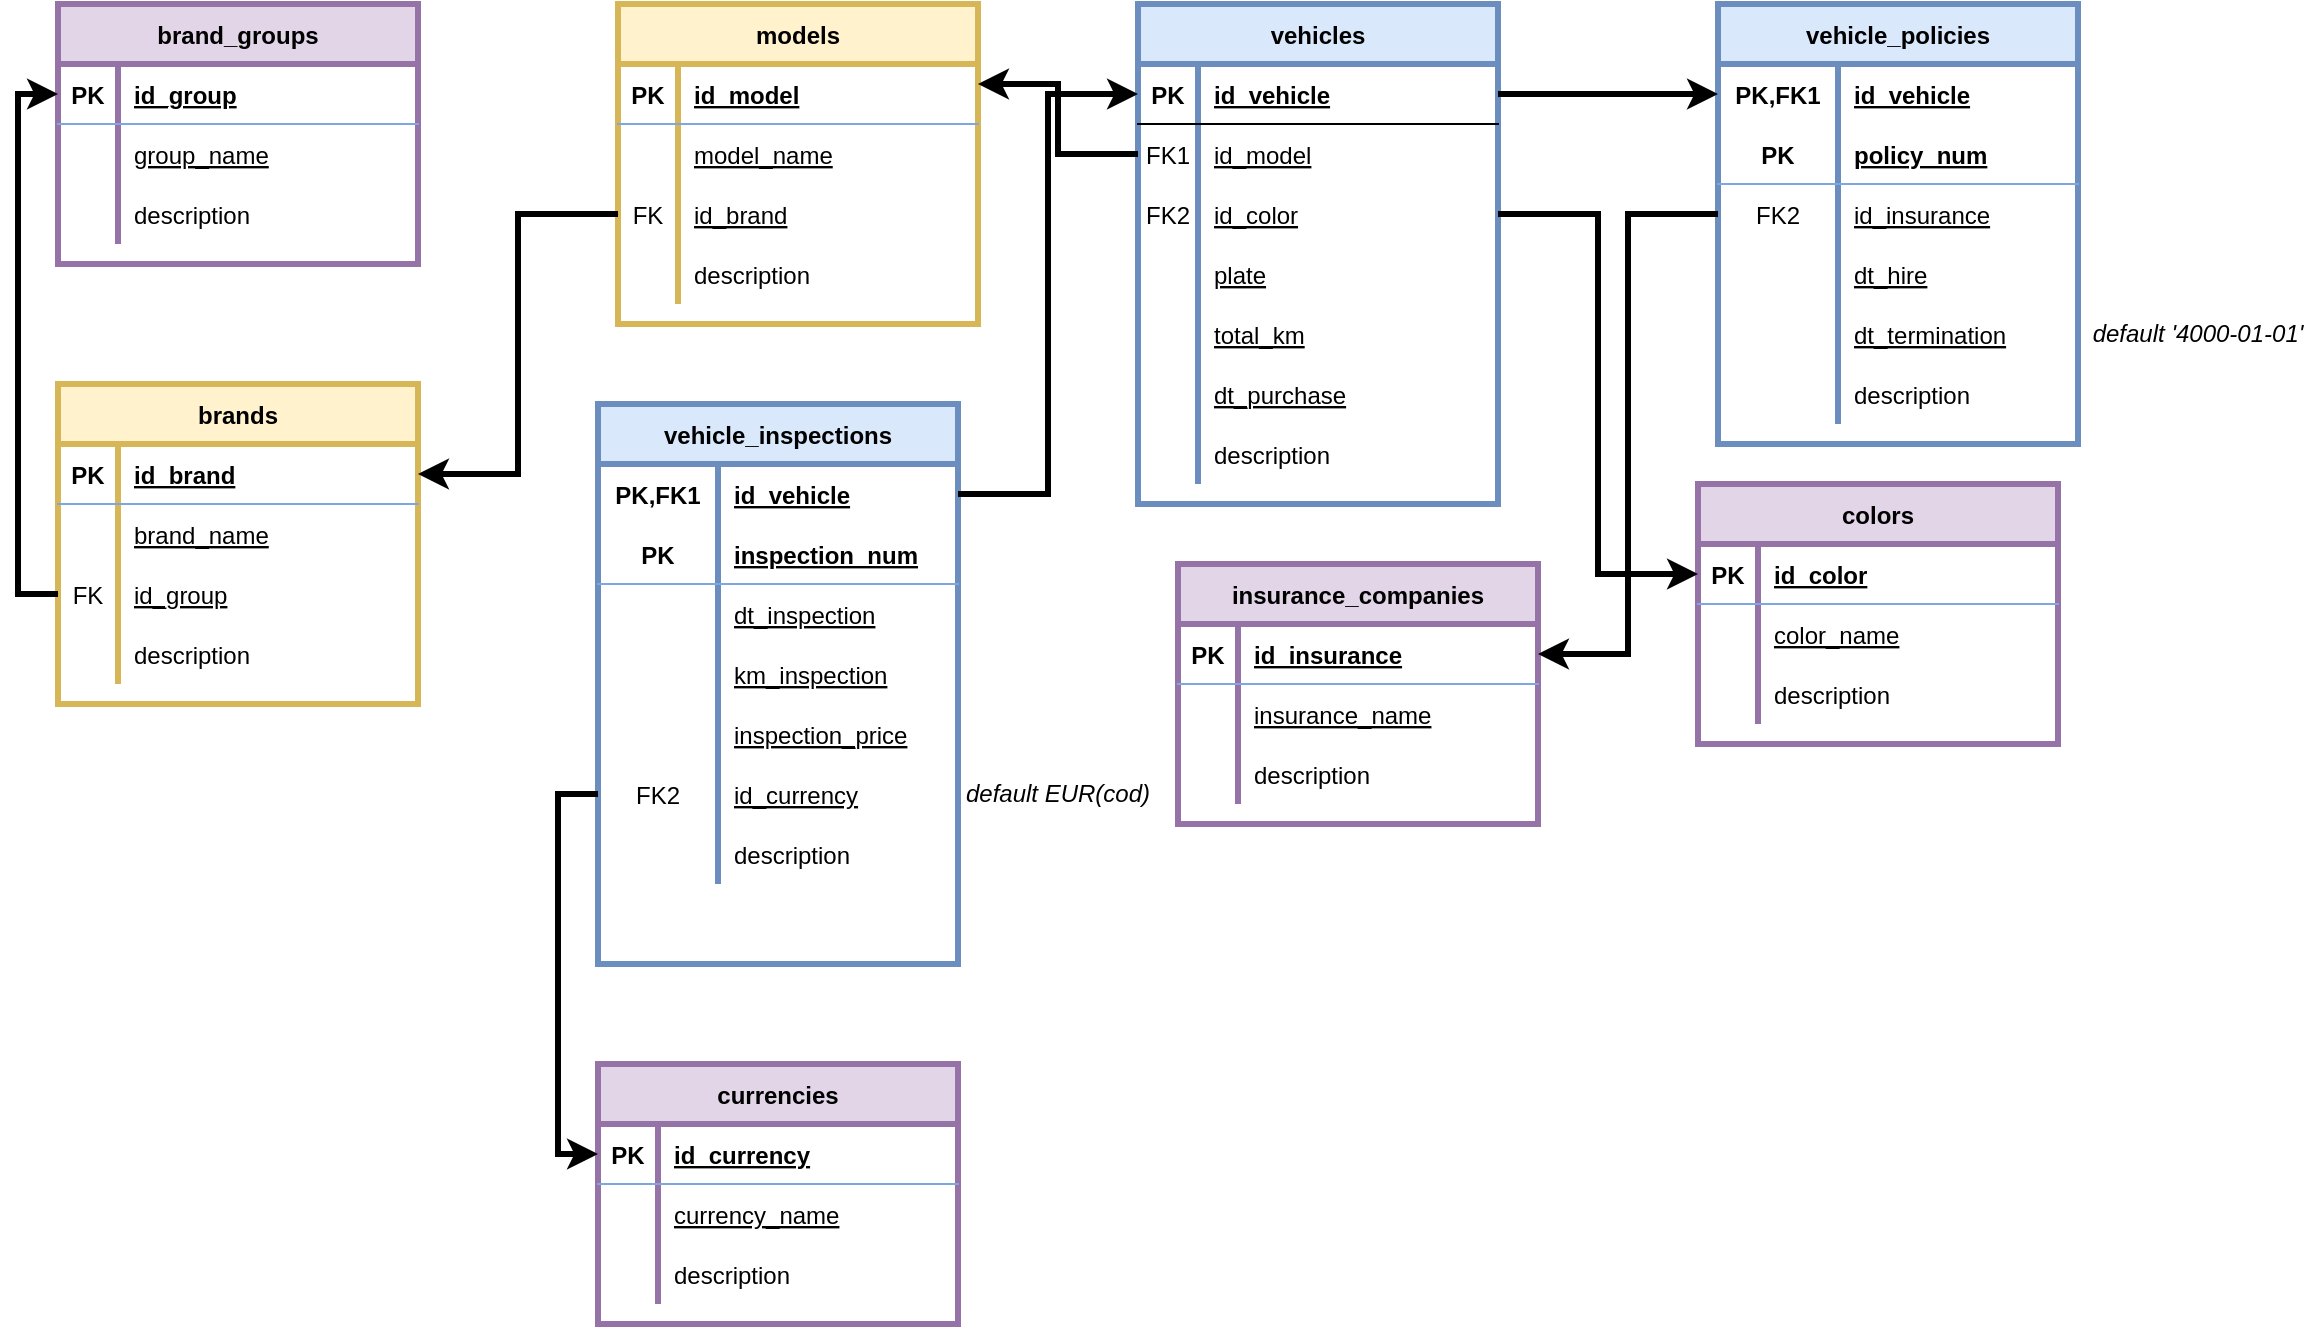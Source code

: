 <mxfile version="20.3.0" type="device"><diagram id="R2lEEEUBdFMjLlhIrx00" name="Diagrama_practica"><mxGraphModel dx="1234" dy="505" grid="1" gridSize="10" guides="1" tooltips="1" connect="1" arrows="1" fold="1" page="1" pageScale="1" pageWidth="850" pageHeight="1100" math="0" shadow="0" extFonts="Permanent Marker^https://fonts.googleapis.com/css?family=Permanent+Marker"><root><mxCell id="0"/><mxCell id="1" parent="0"/><mxCell id="MrprwjcZPALqr36XMT5c-1" value="vehicles" style="shape=table;startSize=30;container=1;collapsible=1;childLayout=tableLayout;fixedRows=1;rowLines=0;fontStyle=1;align=center;resizeLast=1;strokeColor=#6c8ebf;fillColor=#dae8fc;strokeWidth=3;" vertex="1" parent="1"><mxGeometry x="620" y="40" width="180" height="250" as="geometry"/></mxCell><mxCell id="MrprwjcZPALqr36XMT5c-2" value="" style="shape=tableRow;horizontal=0;startSize=0;swimlaneHead=0;swimlaneBody=0;fillColor=none;collapsible=0;dropTarget=0;points=[[0,0.5],[1,0.5]];portConstraint=eastwest;top=0;left=0;right=0;bottom=1;" vertex="1" parent="MrprwjcZPALqr36XMT5c-1"><mxGeometry y="30" width="180" height="30" as="geometry"/></mxCell><mxCell id="MrprwjcZPALqr36XMT5c-3" value="PK" style="shape=partialRectangle;connectable=0;fillColor=none;top=0;left=0;bottom=0;right=0;fontStyle=1;overflow=hidden;" vertex="1" parent="MrprwjcZPALqr36XMT5c-2"><mxGeometry width="30" height="30" as="geometry"><mxRectangle width="30" height="30" as="alternateBounds"/></mxGeometry></mxCell><mxCell id="MrprwjcZPALqr36XMT5c-4" value="id_vehicle" style="shape=partialRectangle;connectable=0;fillColor=none;top=0;left=0;bottom=0;right=0;align=left;spacingLeft=6;fontStyle=5;overflow=hidden;" vertex="1" parent="MrprwjcZPALqr36XMT5c-2"><mxGeometry x="30" width="150" height="30" as="geometry"><mxRectangle width="150" height="30" as="alternateBounds"/></mxGeometry></mxCell><mxCell id="MrprwjcZPALqr36XMT5c-5" value="" style="shape=tableRow;horizontal=0;startSize=0;swimlaneHead=0;swimlaneBody=0;fillColor=none;collapsible=0;dropTarget=0;points=[[0,0.5],[1,0.5]];portConstraint=eastwest;top=0;left=0;right=0;bottom=0;" vertex="1" parent="MrprwjcZPALqr36XMT5c-1"><mxGeometry y="60" width="180" height="30" as="geometry"/></mxCell><mxCell id="MrprwjcZPALqr36XMT5c-6" value="FK1" style="shape=partialRectangle;connectable=0;fillColor=none;top=0;left=0;bottom=0;right=0;editable=1;overflow=hidden;" vertex="1" parent="MrprwjcZPALqr36XMT5c-5"><mxGeometry width="30" height="30" as="geometry"><mxRectangle width="30" height="30" as="alternateBounds"/></mxGeometry></mxCell><mxCell id="MrprwjcZPALqr36XMT5c-7" value="id_model" style="shape=partialRectangle;connectable=0;fillColor=none;top=0;left=0;bottom=0;right=0;align=left;spacingLeft=6;overflow=hidden;fontStyle=4" vertex="1" parent="MrprwjcZPALqr36XMT5c-5"><mxGeometry x="30" width="150" height="30" as="geometry"><mxRectangle width="150" height="30" as="alternateBounds"/></mxGeometry></mxCell><mxCell id="MrprwjcZPALqr36XMT5c-8" value="" style="shape=tableRow;horizontal=0;startSize=0;swimlaneHead=0;swimlaneBody=0;fillColor=none;collapsible=0;dropTarget=0;points=[[0,0.5],[1,0.5]];portConstraint=eastwest;top=0;left=0;right=0;bottom=0;" vertex="1" parent="MrprwjcZPALqr36XMT5c-1"><mxGeometry y="90" width="180" height="30" as="geometry"/></mxCell><mxCell id="MrprwjcZPALqr36XMT5c-9" value="FK2" style="shape=partialRectangle;connectable=0;fillColor=none;top=0;left=0;bottom=0;right=0;editable=1;overflow=hidden;" vertex="1" parent="MrprwjcZPALqr36XMT5c-8"><mxGeometry width="30" height="30" as="geometry"><mxRectangle width="30" height="30" as="alternateBounds"/></mxGeometry></mxCell><mxCell id="MrprwjcZPALqr36XMT5c-10" value="id_color" style="shape=partialRectangle;connectable=0;fillColor=none;top=0;left=0;bottom=0;right=0;align=left;spacingLeft=6;overflow=hidden;fontStyle=4" vertex="1" parent="MrprwjcZPALqr36XMT5c-8"><mxGeometry x="30" width="150" height="30" as="geometry"><mxRectangle width="150" height="30" as="alternateBounds"/></mxGeometry></mxCell><mxCell id="MrprwjcZPALqr36XMT5c-11" value="" style="shape=tableRow;horizontal=0;startSize=0;swimlaneHead=0;swimlaneBody=0;fillColor=none;collapsible=0;dropTarget=0;points=[[0,0.5],[1,0.5]];portConstraint=eastwest;top=0;left=0;right=0;bottom=0;" vertex="1" parent="MrprwjcZPALqr36XMT5c-1"><mxGeometry y="120" width="180" height="30" as="geometry"/></mxCell><mxCell id="MrprwjcZPALqr36XMT5c-12" value="" style="shape=partialRectangle;connectable=0;fillColor=none;top=0;left=0;bottom=0;right=0;editable=1;overflow=hidden;" vertex="1" parent="MrprwjcZPALqr36XMT5c-11"><mxGeometry width="30" height="30" as="geometry"><mxRectangle width="30" height="30" as="alternateBounds"/></mxGeometry></mxCell><mxCell id="MrprwjcZPALqr36XMT5c-13" value="plate" style="shape=partialRectangle;connectable=0;fillColor=none;top=0;left=0;bottom=0;right=0;align=left;spacingLeft=6;overflow=hidden;fontStyle=4" vertex="1" parent="MrprwjcZPALqr36XMT5c-11"><mxGeometry x="30" width="150" height="30" as="geometry"><mxRectangle width="150" height="30" as="alternateBounds"/></mxGeometry></mxCell><mxCell id="MrprwjcZPALqr36XMT5c-14" value="" style="shape=tableRow;horizontal=0;startSize=0;swimlaneHead=0;swimlaneBody=0;fillColor=none;collapsible=0;dropTarget=0;points=[[0,0.5],[1,0.5]];portConstraint=eastwest;top=0;left=0;right=0;bottom=0;" vertex="1" parent="MrprwjcZPALqr36XMT5c-1"><mxGeometry y="150" width="180" height="30" as="geometry"/></mxCell><mxCell id="MrprwjcZPALqr36XMT5c-15" value="" style="shape=partialRectangle;connectable=0;fillColor=none;top=0;left=0;bottom=0;right=0;editable=1;overflow=hidden;" vertex="1" parent="MrprwjcZPALqr36XMT5c-14"><mxGeometry width="30" height="30" as="geometry"><mxRectangle width="30" height="30" as="alternateBounds"/></mxGeometry></mxCell><mxCell id="MrprwjcZPALqr36XMT5c-16" value="total_km" style="shape=partialRectangle;connectable=0;fillColor=none;top=0;left=0;bottom=0;right=0;align=left;spacingLeft=6;overflow=hidden;fontStyle=4" vertex="1" parent="MrprwjcZPALqr36XMT5c-14"><mxGeometry x="30" width="150" height="30" as="geometry"><mxRectangle width="150" height="30" as="alternateBounds"/></mxGeometry></mxCell><mxCell id="MrprwjcZPALqr36XMT5c-17" value="" style="shape=tableRow;horizontal=0;startSize=0;swimlaneHead=0;swimlaneBody=0;fillColor=none;collapsible=0;dropTarget=0;points=[[0,0.5],[1,0.5]];portConstraint=eastwest;top=0;left=0;right=0;bottom=0;" vertex="1" parent="MrprwjcZPALqr36XMT5c-1"><mxGeometry y="180" width="180" height="30" as="geometry"/></mxCell><mxCell id="MrprwjcZPALqr36XMT5c-18" value="" style="shape=partialRectangle;connectable=0;fillColor=none;top=0;left=0;bottom=0;right=0;editable=1;overflow=hidden;" vertex="1" parent="MrprwjcZPALqr36XMT5c-17"><mxGeometry width="30" height="30" as="geometry"><mxRectangle width="30" height="30" as="alternateBounds"/></mxGeometry></mxCell><mxCell id="MrprwjcZPALqr36XMT5c-19" value="dt_purchase" style="shape=partialRectangle;connectable=0;fillColor=none;top=0;left=0;bottom=0;right=0;align=left;spacingLeft=6;overflow=hidden;fontStyle=4" vertex="1" parent="MrprwjcZPALqr36XMT5c-17"><mxGeometry x="30" width="150" height="30" as="geometry"><mxRectangle width="150" height="30" as="alternateBounds"/></mxGeometry></mxCell><mxCell id="MrprwjcZPALqr36XMT5c-20" value="" style="shape=tableRow;horizontal=0;startSize=0;swimlaneHead=0;swimlaneBody=0;fillColor=none;collapsible=0;dropTarget=0;points=[[0,0.5],[1,0.5]];portConstraint=eastwest;top=0;left=0;right=0;bottom=0;" vertex="1" parent="MrprwjcZPALqr36XMT5c-1"><mxGeometry y="210" width="180" height="30" as="geometry"/></mxCell><mxCell id="MrprwjcZPALqr36XMT5c-21" value="" style="shape=partialRectangle;connectable=0;fillColor=none;top=0;left=0;bottom=0;right=0;editable=1;overflow=hidden;" vertex="1" parent="MrprwjcZPALqr36XMT5c-20"><mxGeometry width="30" height="30" as="geometry"><mxRectangle width="30" height="30" as="alternateBounds"/></mxGeometry></mxCell><mxCell id="MrprwjcZPALqr36XMT5c-22" value="description" style="shape=partialRectangle;connectable=0;fillColor=none;top=0;left=0;bottom=0;right=0;align=left;spacingLeft=6;overflow=hidden;" vertex="1" parent="MrprwjcZPALqr36XMT5c-20"><mxGeometry x="30" width="150" height="30" as="geometry"><mxRectangle width="150" height="30" as="alternateBounds"/></mxGeometry></mxCell><mxCell id="MrprwjcZPALqr36XMT5c-26" value="models" style="shape=table;startSize=30;container=1;collapsible=1;childLayout=tableLayout;fixedRows=1;rowLines=0;fontStyle=1;align=center;resizeLast=1;strokeColor=#d6b656;fillColor=#fff2cc;strokeWidth=3;" vertex="1" parent="1"><mxGeometry x="360" y="40" width="180" height="160" as="geometry"/></mxCell><mxCell id="MrprwjcZPALqr36XMT5c-27" value="" style="shape=tableRow;horizontal=0;startSize=0;swimlaneHead=0;swimlaneBody=0;fillColor=none;collapsible=0;dropTarget=0;points=[[0,0.5],[1,0.5]];portConstraint=eastwest;top=0;left=0;right=0;bottom=1;strokeColor=#7EA6E0;" vertex="1" parent="MrprwjcZPALqr36XMT5c-26"><mxGeometry y="30" width="180" height="30" as="geometry"/></mxCell><mxCell id="MrprwjcZPALqr36XMT5c-28" value="PK" style="shape=partialRectangle;connectable=0;fillColor=none;top=0;left=0;bottom=0;right=0;fontStyle=1;overflow=hidden;strokeColor=#7EA6E0;" vertex="1" parent="MrprwjcZPALqr36XMT5c-27"><mxGeometry width="30" height="30" as="geometry"><mxRectangle width="30" height="30" as="alternateBounds"/></mxGeometry></mxCell><mxCell id="MrprwjcZPALqr36XMT5c-29" value="id_model" style="shape=partialRectangle;connectable=0;fillColor=none;top=0;left=0;bottom=0;right=0;align=left;spacingLeft=6;fontStyle=5;overflow=hidden;strokeColor=#7EA6E0;" vertex="1" parent="MrprwjcZPALqr36XMT5c-27"><mxGeometry x="30" width="150" height="30" as="geometry"><mxRectangle width="150" height="30" as="alternateBounds"/></mxGeometry></mxCell><mxCell id="MrprwjcZPALqr36XMT5c-30" value="" style="shape=tableRow;horizontal=0;startSize=0;swimlaneHead=0;swimlaneBody=0;fillColor=none;collapsible=0;dropTarget=0;points=[[0,0.5],[1,0.5]];portConstraint=eastwest;top=0;left=0;right=0;bottom=0;strokeColor=#7EA6E0;" vertex="1" parent="MrprwjcZPALqr36XMT5c-26"><mxGeometry y="60" width="180" height="30" as="geometry"/></mxCell><mxCell id="MrprwjcZPALqr36XMT5c-31" value="" style="shape=partialRectangle;connectable=0;fillColor=none;top=0;left=0;bottom=0;right=0;editable=1;overflow=hidden;strokeColor=#7EA6E0;" vertex="1" parent="MrprwjcZPALqr36XMT5c-30"><mxGeometry width="30" height="30" as="geometry"><mxRectangle width="30" height="30" as="alternateBounds"/></mxGeometry></mxCell><mxCell id="MrprwjcZPALqr36XMT5c-32" value="model_name" style="shape=partialRectangle;connectable=0;fillColor=none;top=0;left=0;bottom=0;right=0;align=left;spacingLeft=6;overflow=hidden;strokeColor=#7EA6E0;fontStyle=4" vertex="1" parent="MrprwjcZPALqr36XMT5c-30"><mxGeometry x="30" width="150" height="30" as="geometry"><mxRectangle width="150" height="30" as="alternateBounds"/></mxGeometry></mxCell><mxCell id="MrprwjcZPALqr36XMT5c-33" value="" style="shape=tableRow;horizontal=0;startSize=0;swimlaneHead=0;swimlaneBody=0;fillColor=none;collapsible=0;dropTarget=0;points=[[0,0.5],[1,0.5]];portConstraint=eastwest;top=0;left=0;right=0;bottom=0;strokeColor=#7EA6E0;" vertex="1" parent="MrprwjcZPALqr36XMT5c-26"><mxGeometry y="90" width="180" height="30" as="geometry"/></mxCell><mxCell id="MrprwjcZPALqr36XMT5c-34" value="FK" style="shape=partialRectangle;connectable=0;fillColor=none;top=0;left=0;bottom=0;right=0;editable=1;overflow=hidden;strokeColor=#7EA6E0;" vertex="1" parent="MrprwjcZPALqr36XMT5c-33"><mxGeometry width="30" height="30" as="geometry"><mxRectangle width="30" height="30" as="alternateBounds"/></mxGeometry></mxCell><mxCell id="MrprwjcZPALqr36XMT5c-35" value="id_brand" style="shape=partialRectangle;connectable=0;fillColor=none;top=0;left=0;bottom=0;right=0;align=left;spacingLeft=6;overflow=hidden;strokeColor=#7EA6E0;fontStyle=4" vertex="1" parent="MrprwjcZPALqr36XMT5c-33"><mxGeometry x="30" width="150" height="30" as="geometry"><mxRectangle width="150" height="30" as="alternateBounds"/></mxGeometry></mxCell><mxCell id="MrprwjcZPALqr36XMT5c-36" value="" style="shape=tableRow;horizontal=0;startSize=0;swimlaneHead=0;swimlaneBody=0;fillColor=none;collapsible=0;dropTarget=0;points=[[0,0.5],[1,0.5]];portConstraint=eastwest;top=0;left=0;right=0;bottom=0;strokeColor=#7EA6E0;" vertex="1" parent="MrprwjcZPALqr36XMT5c-26"><mxGeometry y="120" width="180" height="30" as="geometry"/></mxCell><mxCell id="MrprwjcZPALqr36XMT5c-37" value="" style="shape=partialRectangle;connectable=0;fillColor=none;top=0;left=0;bottom=0;right=0;editable=1;overflow=hidden;strokeColor=#7EA6E0;" vertex="1" parent="MrprwjcZPALqr36XMT5c-36"><mxGeometry width="30" height="30" as="geometry"><mxRectangle width="30" height="30" as="alternateBounds"/></mxGeometry></mxCell><mxCell id="MrprwjcZPALqr36XMT5c-38" value="description" style="shape=partialRectangle;connectable=0;fillColor=none;top=0;left=0;bottom=0;right=0;align=left;spacingLeft=6;overflow=hidden;strokeColor=#7EA6E0;" vertex="1" parent="MrprwjcZPALqr36XMT5c-36"><mxGeometry x="30" width="150" height="30" as="geometry"><mxRectangle width="150" height="30" as="alternateBounds"/></mxGeometry></mxCell><mxCell id="MrprwjcZPALqr36XMT5c-52" value="colors" style="shape=table;startSize=30;container=1;collapsible=1;childLayout=tableLayout;fixedRows=1;rowLines=0;fontStyle=1;align=center;resizeLast=1;strokeColor=#9673a6;fillColor=#e1d5e7;strokeWidth=3;" vertex="1" parent="1"><mxGeometry x="900" y="280" width="180" height="130" as="geometry"/></mxCell><mxCell id="MrprwjcZPALqr36XMT5c-53" value="" style="shape=tableRow;horizontal=0;startSize=0;swimlaneHead=0;swimlaneBody=0;fillColor=none;collapsible=0;dropTarget=0;points=[[0,0.5],[1,0.5]];portConstraint=eastwest;top=0;left=0;right=0;bottom=1;strokeColor=#7EA6E0;" vertex="1" parent="MrprwjcZPALqr36XMT5c-52"><mxGeometry y="30" width="180" height="30" as="geometry"/></mxCell><mxCell id="MrprwjcZPALqr36XMT5c-54" value="PK" style="shape=partialRectangle;connectable=0;fillColor=none;top=0;left=0;bottom=0;right=0;fontStyle=1;overflow=hidden;strokeColor=#7EA6E0;" vertex="1" parent="MrprwjcZPALqr36XMT5c-53"><mxGeometry width="30" height="30" as="geometry"><mxRectangle width="30" height="30" as="alternateBounds"/></mxGeometry></mxCell><mxCell id="MrprwjcZPALqr36XMT5c-55" value="id_color" style="shape=partialRectangle;connectable=0;fillColor=none;top=0;left=0;bottom=0;right=0;align=left;spacingLeft=6;fontStyle=5;overflow=hidden;strokeColor=#7EA6E0;" vertex="1" parent="MrprwjcZPALqr36XMT5c-53"><mxGeometry x="30" width="150" height="30" as="geometry"><mxRectangle width="150" height="30" as="alternateBounds"/></mxGeometry></mxCell><mxCell id="MrprwjcZPALqr36XMT5c-56" value="" style="shape=tableRow;horizontal=0;startSize=0;swimlaneHead=0;swimlaneBody=0;fillColor=none;collapsible=0;dropTarget=0;points=[[0,0.5],[1,0.5]];portConstraint=eastwest;top=0;left=0;right=0;bottom=0;strokeColor=#7EA6E0;" vertex="1" parent="MrprwjcZPALqr36XMT5c-52"><mxGeometry y="60" width="180" height="30" as="geometry"/></mxCell><mxCell id="MrprwjcZPALqr36XMT5c-57" value="" style="shape=partialRectangle;connectable=0;fillColor=none;top=0;left=0;bottom=0;right=0;editable=1;overflow=hidden;strokeColor=#7EA6E0;" vertex="1" parent="MrprwjcZPALqr36XMT5c-56"><mxGeometry width="30" height="30" as="geometry"><mxRectangle width="30" height="30" as="alternateBounds"/></mxGeometry></mxCell><mxCell id="MrprwjcZPALqr36XMT5c-58" value="color_name" style="shape=partialRectangle;connectable=0;fillColor=none;top=0;left=0;bottom=0;right=0;align=left;spacingLeft=6;overflow=hidden;strokeColor=#7EA6E0;fontStyle=4" vertex="1" parent="MrprwjcZPALqr36XMT5c-56"><mxGeometry x="30" width="150" height="30" as="geometry"><mxRectangle width="150" height="30" as="alternateBounds"/></mxGeometry></mxCell><mxCell id="MrprwjcZPALqr36XMT5c-59" value="" style="shape=tableRow;horizontal=0;startSize=0;swimlaneHead=0;swimlaneBody=0;fillColor=none;collapsible=0;dropTarget=0;points=[[0,0.5],[1,0.5]];portConstraint=eastwest;top=0;left=0;right=0;bottom=0;strokeColor=#7EA6E0;" vertex="1" parent="MrprwjcZPALqr36XMT5c-52"><mxGeometry y="90" width="180" height="30" as="geometry"/></mxCell><mxCell id="MrprwjcZPALqr36XMT5c-60" value="" style="shape=partialRectangle;connectable=0;fillColor=none;top=0;left=0;bottom=0;right=0;editable=1;overflow=hidden;strokeColor=#7EA6E0;" vertex="1" parent="MrprwjcZPALqr36XMT5c-59"><mxGeometry width="30" height="30" as="geometry"><mxRectangle width="30" height="30" as="alternateBounds"/></mxGeometry></mxCell><mxCell id="MrprwjcZPALqr36XMT5c-61" value="description" style="shape=partialRectangle;connectable=0;fillColor=none;top=0;left=0;bottom=0;right=0;align=left;spacingLeft=6;overflow=hidden;strokeColor=#7EA6E0;" vertex="1" parent="MrprwjcZPALqr36XMT5c-59"><mxGeometry x="30" width="150" height="30" as="geometry"><mxRectangle width="150" height="30" as="alternateBounds"/></mxGeometry></mxCell><mxCell id="MrprwjcZPALqr36XMT5c-65" value="brands" style="shape=table;startSize=30;container=1;collapsible=1;childLayout=tableLayout;fixedRows=1;rowLines=0;fontStyle=1;align=center;resizeLast=1;strokeColor=#d6b656;fillColor=#fff2cc;strokeWidth=3;" vertex="1" parent="1"><mxGeometry x="80" y="230" width="180" height="160" as="geometry"/></mxCell><mxCell id="MrprwjcZPALqr36XMT5c-66" value="" style="shape=tableRow;horizontal=0;startSize=0;swimlaneHead=0;swimlaneBody=0;fillColor=none;collapsible=0;dropTarget=0;points=[[0,0.5],[1,0.5]];portConstraint=eastwest;top=0;left=0;right=0;bottom=1;strokeColor=#7EA6E0;" vertex="1" parent="MrprwjcZPALqr36XMT5c-65"><mxGeometry y="30" width="180" height="30" as="geometry"/></mxCell><mxCell id="MrprwjcZPALqr36XMT5c-67" value="PK" style="shape=partialRectangle;connectable=0;fillColor=none;top=0;left=0;bottom=0;right=0;fontStyle=1;overflow=hidden;strokeColor=#7EA6E0;" vertex="1" parent="MrprwjcZPALqr36XMT5c-66"><mxGeometry width="30" height="30" as="geometry"><mxRectangle width="30" height="30" as="alternateBounds"/></mxGeometry></mxCell><mxCell id="MrprwjcZPALqr36XMT5c-68" value="id_brand" style="shape=partialRectangle;connectable=0;fillColor=none;top=0;left=0;bottom=0;right=0;align=left;spacingLeft=6;fontStyle=5;overflow=hidden;strokeColor=#7EA6E0;" vertex="1" parent="MrprwjcZPALqr36XMT5c-66"><mxGeometry x="30" width="150" height="30" as="geometry"><mxRectangle width="150" height="30" as="alternateBounds"/></mxGeometry></mxCell><mxCell id="MrprwjcZPALqr36XMT5c-69" value="" style="shape=tableRow;horizontal=0;startSize=0;swimlaneHead=0;swimlaneBody=0;fillColor=none;collapsible=0;dropTarget=0;points=[[0,0.5],[1,0.5]];portConstraint=eastwest;top=0;left=0;right=0;bottom=0;strokeColor=#7EA6E0;" vertex="1" parent="MrprwjcZPALqr36XMT5c-65"><mxGeometry y="60" width="180" height="30" as="geometry"/></mxCell><mxCell id="MrprwjcZPALqr36XMT5c-70" value="" style="shape=partialRectangle;connectable=0;fillColor=none;top=0;left=0;bottom=0;right=0;editable=1;overflow=hidden;strokeColor=#7EA6E0;" vertex="1" parent="MrprwjcZPALqr36XMT5c-69"><mxGeometry width="30" height="30" as="geometry"><mxRectangle width="30" height="30" as="alternateBounds"/></mxGeometry></mxCell><mxCell id="MrprwjcZPALqr36XMT5c-71" value="brand_name" style="shape=partialRectangle;connectable=0;fillColor=none;top=0;left=0;bottom=0;right=0;align=left;spacingLeft=6;overflow=hidden;strokeColor=#7EA6E0;fontStyle=4" vertex="1" parent="MrprwjcZPALqr36XMT5c-69"><mxGeometry x="30" width="150" height="30" as="geometry"><mxRectangle width="150" height="30" as="alternateBounds"/></mxGeometry></mxCell><mxCell id="MrprwjcZPALqr36XMT5c-72" value="" style="shape=tableRow;horizontal=0;startSize=0;swimlaneHead=0;swimlaneBody=0;fillColor=none;collapsible=0;dropTarget=0;points=[[0,0.5],[1,0.5]];portConstraint=eastwest;top=0;left=0;right=0;bottom=0;strokeColor=#7EA6E0;" vertex="1" parent="MrprwjcZPALqr36XMT5c-65"><mxGeometry y="90" width="180" height="30" as="geometry"/></mxCell><mxCell id="MrprwjcZPALqr36XMT5c-73" value="FK" style="shape=partialRectangle;connectable=0;fillColor=none;top=0;left=0;bottom=0;right=0;editable=1;overflow=hidden;strokeColor=#7EA6E0;" vertex="1" parent="MrprwjcZPALqr36XMT5c-72"><mxGeometry width="30" height="30" as="geometry"><mxRectangle width="30" height="30" as="alternateBounds"/></mxGeometry></mxCell><mxCell id="MrprwjcZPALqr36XMT5c-74" value="id_group" style="shape=partialRectangle;connectable=0;fillColor=none;top=0;left=0;bottom=0;right=0;align=left;spacingLeft=6;overflow=hidden;strokeColor=#7EA6E0;fontStyle=4" vertex="1" parent="MrprwjcZPALqr36XMT5c-72"><mxGeometry x="30" width="150" height="30" as="geometry"><mxRectangle width="150" height="30" as="alternateBounds"/></mxGeometry></mxCell><mxCell id="MrprwjcZPALqr36XMT5c-75" value="" style="shape=tableRow;horizontal=0;startSize=0;swimlaneHead=0;swimlaneBody=0;fillColor=none;collapsible=0;dropTarget=0;points=[[0,0.5],[1,0.5]];portConstraint=eastwest;top=0;left=0;right=0;bottom=0;strokeColor=#7EA6E0;" vertex="1" parent="MrprwjcZPALqr36XMT5c-65"><mxGeometry y="120" width="180" height="30" as="geometry"/></mxCell><mxCell id="MrprwjcZPALqr36XMT5c-76" value="" style="shape=partialRectangle;connectable=0;fillColor=none;top=0;left=0;bottom=0;right=0;editable=1;overflow=hidden;strokeColor=#7EA6E0;" vertex="1" parent="MrprwjcZPALqr36XMT5c-75"><mxGeometry width="30" height="30" as="geometry"><mxRectangle width="30" height="30" as="alternateBounds"/></mxGeometry></mxCell><mxCell id="MrprwjcZPALqr36XMT5c-77" value="description" style="shape=partialRectangle;connectable=0;fillColor=none;top=0;left=0;bottom=0;right=0;align=left;spacingLeft=6;overflow=hidden;strokeColor=#7EA6E0;" vertex="1" parent="MrprwjcZPALqr36XMT5c-75"><mxGeometry x="30" width="150" height="30" as="geometry"><mxRectangle width="150" height="30" as="alternateBounds"/></mxGeometry></mxCell><mxCell id="MrprwjcZPALqr36XMT5c-78" value="brand_groups" style="shape=table;startSize=30;container=1;collapsible=1;childLayout=tableLayout;fixedRows=1;rowLines=0;fontStyle=1;align=center;resizeLast=1;strokeColor=#9673a6;fillColor=#e1d5e7;strokeWidth=3;" vertex="1" parent="1"><mxGeometry x="80" y="40" width="180" height="130" as="geometry"/></mxCell><mxCell id="MrprwjcZPALqr36XMT5c-79" value="" style="shape=tableRow;horizontal=0;startSize=0;swimlaneHead=0;swimlaneBody=0;fillColor=none;collapsible=0;dropTarget=0;points=[[0,0.5],[1,0.5]];portConstraint=eastwest;top=0;left=0;right=0;bottom=1;strokeColor=#7EA6E0;" vertex="1" parent="MrprwjcZPALqr36XMT5c-78"><mxGeometry y="30" width="180" height="30" as="geometry"/></mxCell><mxCell id="MrprwjcZPALqr36XMT5c-80" value="PK" style="shape=partialRectangle;connectable=0;fillColor=none;top=0;left=0;bottom=0;right=0;fontStyle=1;overflow=hidden;strokeColor=#7EA6E0;" vertex="1" parent="MrprwjcZPALqr36XMT5c-79"><mxGeometry width="30" height="30" as="geometry"><mxRectangle width="30" height="30" as="alternateBounds"/></mxGeometry></mxCell><mxCell id="MrprwjcZPALqr36XMT5c-81" value="id_group" style="shape=partialRectangle;connectable=0;fillColor=none;top=0;left=0;bottom=0;right=0;align=left;spacingLeft=6;fontStyle=5;overflow=hidden;strokeColor=#7EA6E0;" vertex="1" parent="MrprwjcZPALqr36XMT5c-79"><mxGeometry x="30" width="150" height="30" as="geometry"><mxRectangle width="150" height="30" as="alternateBounds"/></mxGeometry></mxCell><mxCell id="MrprwjcZPALqr36XMT5c-82" value="" style="shape=tableRow;horizontal=0;startSize=0;swimlaneHead=0;swimlaneBody=0;fillColor=none;collapsible=0;dropTarget=0;points=[[0,0.5],[1,0.5]];portConstraint=eastwest;top=0;left=0;right=0;bottom=0;strokeColor=#7EA6E0;" vertex="1" parent="MrprwjcZPALqr36XMT5c-78"><mxGeometry y="60" width="180" height="30" as="geometry"/></mxCell><mxCell id="MrprwjcZPALqr36XMT5c-83" value="" style="shape=partialRectangle;connectable=0;fillColor=none;top=0;left=0;bottom=0;right=0;editable=1;overflow=hidden;strokeColor=#7EA6E0;" vertex="1" parent="MrprwjcZPALqr36XMT5c-82"><mxGeometry width="30" height="30" as="geometry"><mxRectangle width="30" height="30" as="alternateBounds"/></mxGeometry></mxCell><mxCell id="MrprwjcZPALqr36XMT5c-84" value="group_name" style="shape=partialRectangle;connectable=0;fillColor=none;top=0;left=0;bottom=0;right=0;align=left;spacingLeft=6;overflow=hidden;strokeColor=#7EA6E0;fontStyle=4" vertex="1" parent="MrprwjcZPALqr36XMT5c-82"><mxGeometry x="30" width="150" height="30" as="geometry"><mxRectangle width="150" height="30" as="alternateBounds"/></mxGeometry></mxCell><mxCell id="MrprwjcZPALqr36XMT5c-88" value="" style="shape=tableRow;horizontal=0;startSize=0;swimlaneHead=0;swimlaneBody=0;fillColor=none;collapsible=0;dropTarget=0;points=[[0,0.5],[1,0.5]];portConstraint=eastwest;top=0;left=0;right=0;bottom=0;strokeColor=#7EA6E0;" vertex="1" parent="MrprwjcZPALqr36XMT5c-78"><mxGeometry y="90" width="180" height="30" as="geometry"/></mxCell><mxCell id="MrprwjcZPALqr36XMT5c-89" value="" style="shape=partialRectangle;connectable=0;fillColor=none;top=0;left=0;bottom=0;right=0;editable=1;overflow=hidden;strokeColor=#7EA6E0;" vertex="1" parent="MrprwjcZPALqr36XMT5c-88"><mxGeometry width="30" height="30" as="geometry"><mxRectangle width="30" height="30" as="alternateBounds"/></mxGeometry></mxCell><mxCell id="MrprwjcZPALqr36XMT5c-90" value="description" style="shape=partialRectangle;connectable=0;fillColor=none;top=0;left=0;bottom=0;right=0;align=left;spacingLeft=6;overflow=hidden;strokeColor=#7EA6E0;" vertex="1" parent="MrprwjcZPALqr36XMT5c-88"><mxGeometry x="30" width="150" height="30" as="geometry"><mxRectangle width="150" height="30" as="alternateBounds"/></mxGeometry></mxCell><mxCell id="MrprwjcZPALqr36XMT5c-92" value="insurance_companies" style="shape=table;startSize=30;container=1;collapsible=1;childLayout=tableLayout;fixedRows=1;rowLines=0;fontStyle=1;align=center;resizeLast=1;strokeColor=#9673a6;fillColor=#e1d5e7;strokeWidth=3;" vertex="1" parent="1"><mxGeometry x="640" y="320" width="180" height="130" as="geometry"/></mxCell><mxCell id="MrprwjcZPALqr36XMT5c-93" value="" style="shape=tableRow;horizontal=0;startSize=0;swimlaneHead=0;swimlaneBody=0;fillColor=none;collapsible=0;dropTarget=0;points=[[0,0.5],[1,0.5]];portConstraint=eastwest;top=0;left=0;right=0;bottom=1;strokeColor=#7EA6E0;" vertex="1" parent="MrprwjcZPALqr36XMT5c-92"><mxGeometry y="30" width="180" height="30" as="geometry"/></mxCell><mxCell id="MrprwjcZPALqr36XMT5c-94" value="PK" style="shape=partialRectangle;connectable=0;fillColor=none;top=0;left=0;bottom=0;right=0;fontStyle=1;overflow=hidden;strokeColor=#7EA6E0;" vertex="1" parent="MrprwjcZPALqr36XMT5c-93"><mxGeometry width="30" height="30" as="geometry"><mxRectangle width="30" height="30" as="alternateBounds"/></mxGeometry></mxCell><mxCell id="MrprwjcZPALqr36XMT5c-95" value="id_insurance" style="shape=partialRectangle;connectable=0;fillColor=none;top=0;left=0;bottom=0;right=0;align=left;spacingLeft=6;fontStyle=5;overflow=hidden;strokeColor=#7EA6E0;" vertex="1" parent="MrprwjcZPALqr36XMT5c-93"><mxGeometry x="30" width="150" height="30" as="geometry"><mxRectangle width="150" height="30" as="alternateBounds"/></mxGeometry></mxCell><mxCell id="MrprwjcZPALqr36XMT5c-96" value="" style="shape=tableRow;horizontal=0;startSize=0;swimlaneHead=0;swimlaneBody=0;fillColor=none;collapsible=0;dropTarget=0;points=[[0,0.5],[1,0.5]];portConstraint=eastwest;top=0;left=0;right=0;bottom=0;strokeColor=#7EA6E0;" vertex="1" parent="MrprwjcZPALqr36XMT5c-92"><mxGeometry y="60" width="180" height="30" as="geometry"/></mxCell><mxCell id="MrprwjcZPALqr36XMT5c-97" value="" style="shape=partialRectangle;connectable=0;fillColor=none;top=0;left=0;bottom=0;right=0;editable=1;overflow=hidden;strokeColor=#7EA6E0;" vertex="1" parent="MrprwjcZPALqr36XMT5c-96"><mxGeometry width="30" height="30" as="geometry"><mxRectangle width="30" height="30" as="alternateBounds"/></mxGeometry></mxCell><mxCell id="MrprwjcZPALqr36XMT5c-98" value="insurance_name" style="shape=partialRectangle;connectable=0;fillColor=none;top=0;left=0;bottom=0;right=0;align=left;spacingLeft=6;overflow=hidden;strokeColor=#7EA6E0;fontStyle=4" vertex="1" parent="MrprwjcZPALqr36XMT5c-96"><mxGeometry x="30" width="150" height="30" as="geometry"><mxRectangle width="150" height="30" as="alternateBounds"/></mxGeometry></mxCell><mxCell id="MrprwjcZPALqr36XMT5c-99" value="" style="shape=tableRow;horizontal=0;startSize=0;swimlaneHead=0;swimlaneBody=0;fillColor=none;collapsible=0;dropTarget=0;points=[[0,0.5],[1,0.5]];portConstraint=eastwest;top=0;left=0;right=0;bottom=0;strokeColor=#7EA6E0;" vertex="1" parent="MrprwjcZPALqr36XMT5c-92"><mxGeometry y="90" width="180" height="30" as="geometry"/></mxCell><mxCell id="MrprwjcZPALqr36XMT5c-100" value="" style="shape=partialRectangle;connectable=0;fillColor=none;top=0;left=0;bottom=0;right=0;editable=1;overflow=hidden;strokeColor=#7EA6E0;" vertex="1" parent="MrprwjcZPALqr36XMT5c-99"><mxGeometry width="30" height="30" as="geometry"><mxRectangle width="30" height="30" as="alternateBounds"/></mxGeometry></mxCell><mxCell id="MrprwjcZPALqr36XMT5c-101" value="description" style="shape=partialRectangle;connectable=0;fillColor=none;top=0;left=0;bottom=0;right=0;align=left;spacingLeft=6;overflow=hidden;strokeColor=#7EA6E0;" vertex="1" parent="MrprwjcZPALqr36XMT5c-99"><mxGeometry x="30" width="150" height="30" as="geometry"><mxRectangle width="150" height="30" as="alternateBounds"/></mxGeometry></mxCell><mxCell id="MrprwjcZPALqr36XMT5c-111" value="currencies" style="shape=table;startSize=30;container=1;collapsible=1;childLayout=tableLayout;fixedRows=1;rowLines=0;fontStyle=1;align=center;resizeLast=1;strokeColor=#9673a6;fillColor=#e1d5e7;strokeWidth=3;" vertex="1" parent="1"><mxGeometry x="350" y="570" width="180" height="130" as="geometry"/></mxCell><mxCell id="MrprwjcZPALqr36XMT5c-112" value="" style="shape=tableRow;horizontal=0;startSize=0;swimlaneHead=0;swimlaneBody=0;fillColor=none;collapsible=0;dropTarget=0;points=[[0,0.5],[1,0.5]];portConstraint=eastwest;top=0;left=0;right=0;bottom=1;strokeColor=#7EA6E0;" vertex="1" parent="MrprwjcZPALqr36XMT5c-111"><mxGeometry y="30" width="180" height="30" as="geometry"/></mxCell><mxCell id="MrprwjcZPALqr36XMT5c-113" value="PK" style="shape=partialRectangle;connectable=0;fillColor=none;top=0;left=0;bottom=0;right=0;fontStyle=1;overflow=hidden;strokeColor=#7EA6E0;" vertex="1" parent="MrprwjcZPALqr36XMT5c-112"><mxGeometry width="30" height="30" as="geometry"><mxRectangle width="30" height="30" as="alternateBounds"/></mxGeometry></mxCell><mxCell id="MrprwjcZPALqr36XMT5c-114" value="id_currency" style="shape=partialRectangle;connectable=0;fillColor=none;top=0;left=0;bottom=0;right=0;align=left;spacingLeft=6;fontStyle=5;overflow=hidden;strokeColor=#7EA6E0;" vertex="1" parent="MrprwjcZPALqr36XMT5c-112"><mxGeometry x="30" width="150" height="30" as="geometry"><mxRectangle width="150" height="30" as="alternateBounds"/></mxGeometry></mxCell><mxCell id="MrprwjcZPALqr36XMT5c-115" value="" style="shape=tableRow;horizontal=0;startSize=0;swimlaneHead=0;swimlaneBody=0;fillColor=none;collapsible=0;dropTarget=0;points=[[0,0.5],[1,0.5]];portConstraint=eastwest;top=0;left=0;right=0;bottom=0;strokeColor=#7EA6E0;" vertex="1" parent="MrprwjcZPALqr36XMT5c-111"><mxGeometry y="60" width="180" height="30" as="geometry"/></mxCell><mxCell id="MrprwjcZPALqr36XMT5c-116" value="" style="shape=partialRectangle;connectable=0;fillColor=none;top=0;left=0;bottom=0;right=0;editable=1;overflow=hidden;strokeColor=#7EA6E0;" vertex="1" parent="MrprwjcZPALqr36XMT5c-115"><mxGeometry width="30" height="30" as="geometry"><mxRectangle width="30" height="30" as="alternateBounds"/></mxGeometry></mxCell><mxCell id="MrprwjcZPALqr36XMT5c-117" value="currency_name" style="shape=partialRectangle;connectable=0;fillColor=none;top=0;left=0;bottom=0;right=0;align=left;spacingLeft=6;overflow=hidden;strokeColor=#7EA6E0;fontStyle=4" vertex="1" parent="MrprwjcZPALqr36XMT5c-115"><mxGeometry x="30" width="150" height="30" as="geometry"><mxRectangle width="150" height="30" as="alternateBounds"/></mxGeometry></mxCell><mxCell id="MrprwjcZPALqr36XMT5c-118" value="" style="shape=tableRow;horizontal=0;startSize=0;swimlaneHead=0;swimlaneBody=0;fillColor=none;collapsible=0;dropTarget=0;points=[[0,0.5],[1,0.5]];portConstraint=eastwest;top=0;left=0;right=0;bottom=0;strokeColor=#7EA6E0;" vertex="1" parent="MrprwjcZPALqr36XMT5c-111"><mxGeometry y="90" width="180" height="30" as="geometry"/></mxCell><mxCell id="MrprwjcZPALqr36XMT5c-119" value="" style="shape=partialRectangle;connectable=0;fillColor=none;top=0;left=0;bottom=0;right=0;editable=1;overflow=hidden;strokeColor=#7EA6E0;" vertex="1" parent="MrprwjcZPALqr36XMT5c-118"><mxGeometry width="30" height="30" as="geometry"><mxRectangle width="30" height="30" as="alternateBounds"/></mxGeometry></mxCell><mxCell id="MrprwjcZPALqr36XMT5c-120" value="description" style="shape=partialRectangle;connectable=0;fillColor=none;top=0;left=0;bottom=0;right=0;align=left;spacingLeft=6;overflow=hidden;strokeColor=#7EA6E0;" vertex="1" parent="MrprwjcZPALqr36XMT5c-118"><mxGeometry x="30" width="150" height="30" as="geometry"><mxRectangle width="150" height="30" as="alternateBounds"/></mxGeometry></mxCell><mxCell id="MrprwjcZPALqr36XMT5c-134" value="vehicle_policies" style="shape=table;startSize=30;container=1;collapsible=1;childLayout=tableLayout;fixedRows=1;rowLines=0;fontStyle=1;align=center;resizeLast=1;strokeColor=#6c8ebf;fillColor=#dae8fc;strokeWidth=3;" vertex="1" parent="1"><mxGeometry x="910" y="40" width="180" height="220" as="geometry"/></mxCell><mxCell id="MrprwjcZPALqr36XMT5c-135" value="" style="shape=tableRow;horizontal=0;startSize=0;swimlaneHead=0;swimlaneBody=0;fillColor=none;collapsible=0;dropTarget=0;points=[[0,0.5],[1,0.5]];portConstraint=eastwest;top=0;left=0;right=0;bottom=0;strokeColor=#7EA6E0;" vertex="1" parent="MrprwjcZPALqr36XMT5c-134"><mxGeometry y="30" width="180" height="30" as="geometry"/></mxCell><mxCell id="MrprwjcZPALqr36XMT5c-136" value="PK,FK1" style="shape=partialRectangle;connectable=0;fillColor=none;top=0;left=0;bottom=0;right=0;fontStyle=1;overflow=hidden;strokeColor=#7EA6E0;" vertex="1" parent="MrprwjcZPALqr36XMT5c-135"><mxGeometry width="60" height="30" as="geometry"><mxRectangle width="60" height="30" as="alternateBounds"/></mxGeometry></mxCell><mxCell id="MrprwjcZPALqr36XMT5c-137" value="id_vehicle" style="shape=partialRectangle;connectable=0;fillColor=none;top=0;left=0;bottom=0;right=0;align=left;spacingLeft=6;fontStyle=5;overflow=hidden;strokeColor=#7EA6E0;" vertex="1" parent="MrprwjcZPALqr36XMT5c-135"><mxGeometry x="60" width="120" height="30" as="geometry"><mxRectangle width="120" height="30" as="alternateBounds"/></mxGeometry></mxCell><mxCell id="MrprwjcZPALqr36XMT5c-138" value="" style="shape=tableRow;horizontal=0;startSize=0;swimlaneHead=0;swimlaneBody=0;fillColor=none;collapsible=0;dropTarget=0;points=[[0,0.5],[1,0.5]];portConstraint=eastwest;top=0;left=0;right=0;bottom=1;strokeColor=#7EA6E0;" vertex="1" parent="MrprwjcZPALqr36XMT5c-134"><mxGeometry y="60" width="180" height="30" as="geometry"/></mxCell><mxCell id="MrprwjcZPALqr36XMT5c-139" value="PK" style="shape=partialRectangle;connectable=0;fillColor=none;top=0;left=0;bottom=0;right=0;fontStyle=1;overflow=hidden;strokeColor=#7EA6E0;" vertex="1" parent="MrprwjcZPALqr36XMT5c-138"><mxGeometry width="60" height="30" as="geometry"><mxRectangle width="60" height="30" as="alternateBounds"/></mxGeometry></mxCell><mxCell id="MrprwjcZPALqr36XMT5c-140" value="policy_num" style="shape=partialRectangle;connectable=0;fillColor=none;top=0;left=0;bottom=0;right=0;align=left;spacingLeft=6;fontStyle=5;overflow=hidden;strokeColor=#7EA6E0;" vertex="1" parent="MrprwjcZPALqr36XMT5c-138"><mxGeometry x="60" width="120" height="30" as="geometry"><mxRectangle width="120" height="30" as="alternateBounds"/></mxGeometry></mxCell><mxCell id="MrprwjcZPALqr36XMT5c-141" value="" style="shape=tableRow;horizontal=0;startSize=0;swimlaneHead=0;swimlaneBody=0;fillColor=none;collapsible=0;dropTarget=0;points=[[0,0.5],[1,0.5]];portConstraint=eastwest;top=0;left=0;right=0;bottom=0;strokeColor=#7EA6E0;" vertex="1" parent="MrprwjcZPALqr36XMT5c-134"><mxGeometry y="90" width="180" height="30" as="geometry"/></mxCell><mxCell id="MrprwjcZPALqr36XMT5c-142" value="FK2" style="shape=partialRectangle;connectable=0;fillColor=none;top=0;left=0;bottom=0;right=0;editable=1;overflow=hidden;strokeColor=#7EA6E0;" vertex="1" parent="MrprwjcZPALqr36XMT5c-141"><mxGeometry width="60" height="30" as="geometry"><mxRectangle width="60" height="30" as="alternateBounds"/></mxGeometry></mxCell><mxCell id="MrprwjcZPALqr36XMT5c-143" value="id_insurance" style="shape=partialRectangle;connectable=0;fillColor=none;top=0;left=0;bottom=0;right=0;align=left;spacingLeft=6;overflow=hidden;strokeColor=#7EA6E0;fontStyle=4" vertex="1" parent="MrprwjcZPALqr36XMT5c-141"><mxGeometry x="60" width="120" height="30" as="geometry"><mxRectangle width="120" height="30" as="alternateBounds"/></mxGeometry></mxCell><mxCell id="MrprwjcZPALqr36XMT5c-144" value="" style="shape=tableRow;horizontal=0;startSize=0;swimlaneHead=0;swimlaneBody=0;fillColor=none;collapsible=0;dropTarget=0;points=[[0,0.5],[1,0.5]];portConstraint=eastwest;top=0;left=0;right=0;bottom=0;strokeColor=#7EA6E0;" vertex="1" parent="MrprwjcZPALqr36XMT5c-134"><mxGeometry y="120" width="180" height="30" as="geometry"/></mxCell><mxCell id="MrprwjcZPALqr36XMT5c-145" value="" style="shape=partialRectangle;connectable=0;fillColor=none;top=0;left=0;bottom=0;right=0;editable=1;overflow=hidden;strokeColor=#7EA6E0;" vertex="1" parent="MrprwjcZPALqr36XMT5c-144"><mxGeometry width="60" height="30" as="geometry"><mxRectangle width="60" height="30" as="alternateBounds"/></mxGeometry></mxCell><mxCell id="MrprwjcZPALqr36XMT5c-146" value="dt_hire" style="shape=partialRectangle;connectable=0;fillColor=none;top=0;left=0;bottom=0;right=0;align=left;spacingLeft=6;overflow=hidden;strokeColor=#7EA6E0;fontStyle=4" vertex="1" parent="MrprwjcZPALqr36XMT5c-144"><mxGeometry x="60" width="120" height="30" as="geometry"><mxRectangle width="120" height="30" as="alternateBounds"/></mxGeometry></mxCell><mxCell id="MrprwjcZPALqr36XMT5c-147" value="" style="shape=tableRow;horizontal=0;startSize=0;swimlaneHead=0;swimlaneBody=0;fillColor=none;collapsible=0;dropTarget=0;points=[[0,0.5],[1,0.5]];portConstraint=eastwest;top=0;left=0;right=0;bottom=0;strokeColor=#7EA6E0;" vertex="1" parent="MrprwjcZPALqr36XMT5c-134"><mxGeometry y="150" width="180" height="30" as="geometry"/></mxCell><mxCell id="MrprwjcZPALqr36XMT5c-148" value="" style="shape=partialRectangle;connectable=0;fillColor=none;top=0;left=0;bottom=0;right=0;editable=1;overflow=hidden;strokeColor=#7EA6E0;" vertex="1" parent="MrprwjcZPALqr36XMT5c-147"><mxGeometry width="60" height="30" as="geometry"><mxRectangle width="60" height="30" as="alternateBounds"/></mxGeometry></mxCell><mxCell id="MrprwjcZPALqr36XMT5c-149" value="dt_termination" style="shape=partialRectangle;connectable=0;fillColor=none;top=0;left=0;bottom=0;right=0;align=left;spacingLeft=6;overflow=hidden;strokeColor=#7EA6E0;fontStyle=4" vertex="1" parent="MrprwjcZPALqr36XMT5c-147"><mxGeometry x="60" width="120" height="30" as="geometry"><mxRectangle width="120" height="30" as="alternateBounds"/></mxGeometry></mxCell><mxCell id="MrprwjcZPALqr36XMT5c-153" value="" style="shape=tableRow;horizontal=0;startSize=0;swimlaneHead=0;swimlaneBody=0;fillColor=none;collapsible=0;dropTarget=0;points=[[0,0.5],[1,0.5]];portConstraint=eastwest;top=0;left=0;right=0;bottom=0;strokeColor=#7EA6E0;" vertex="1" parent="MrprwjcZPALqr36XMT5c-134"><mxGeometry y="180" width="180" height="30" as="geometry"/></mxCell><mxCell id="MrprwjcZPALqr36XMT5c-154" value="" style="shape=partialRectangle;connectable=0;fillColor=none;top=0;left=0;bottom=0;right=0;editable=1;overflow=hidden;strokeColor=#7EA6E0;" vertex="1" parent="MrprwjcZPALqr36XMT5c-153"><mxGeometry width="60" height="30" as="geometry"><mxRectangle width="60" height="30" as="alternateBounds"/></mxGeometry></mxCell><mxCell id="MrprwjcZPALqr36XMT5c-155" value="description" style="shape=partialRectangle;connectable=0;fillColor=none;top=0;left=0;bottom=0;right=0;align=left;spacingLeft=6;overflow=hidden;strokeColor=#7EA6E0;" vertex="1" parent="MrprwjcZPALqr36XMT5c-153"><mxGeometry x="60" width="120" height="30" as="geometry"><mxRectangle width="120" height="30" as="alternateBounds"/></mxGeometry></mxCell><mxCell id="MrprwjcZPALqr36XMT5c-160" value="default '4000-01-01'" style="text;html=1;strokeColor=none;fillColor=none;align=center;verticalAlign=middle;whiteSpace=wrap;rounded=0;fontStyle=2" vertex="1" parent="1"><mxGeometry x="1090" y="190" width="120" height="30" as="geometry"/></mxCell><mxCell id="MrprwjcZPALqr36XMT5c-161" value="vehicle_inspections" style="shape=table;startSize=30;container=1;collapsible=1;childLayout=tableLayout;fixedRows=1;rowLines=0;fontStyle=1;align=center;resizeLast=1;strokeColor=#6c8ebf;fillColor=#dae8fc;strokeWidth=3;" vertex="1" parent="1"><mxGeometry x="350" y="240" width="180" height="280" as="geometry"/></mxCell><mxCell id="MrprwjcZPALqr36XMT5c-162" value="" style="shape=tableRow;horizontal=0;startSize=0;swimlaneHead=0;swimlaneBody=0;fillColor=none;collapsible=0;dropTarget=0;points=[[0,0.5],[1,0.5]];portConstraint=eastwest;top=0;left=0;right=0;bottom=0;strokeColor=#7EA6E0;" vertex="1" parent="MrprwjcZPALqr36XMT5c-161"><mxGeometry y="30" width="180" height="30" as="geometry"/></mxCell><mxCell id="MrprwjcZPALqr36XMT5c-163" value="PK,FK1" style="shape=partialRectangle;connectable=0;fillColor=none;top=0;left=0;bottom=0;right=0;fontStyle=1;overflow=hidden;strokeColor=#7EA6E0;" vertex="1" parent="MrprwjcZPALqr36XMT5c-162"><mxGeometry width="60" height="30" as="geometry"><mxRectangle width="60" height="30" as="alternateBounds"/></mxGeometry></mxCell><mxCell id="MrprwjcZPALqr36XMT5c-164" value="id_vehicle" style="shape=partialRectangle;connectable=0;fillColor=none;top=0;left=0;bottom=0;right=0;align=left;spacingLeft=6;fontStyle=5;overflow=hidden;strokeColor=#7EA6E0;" vertex="1" parent="MrprwjcZPALqr36XMT5c-162"><mxGeometry x="60" width="120" height="30" as="geometry"><mxRectangle width="120" height="30" as="alternateBounds"/></mxGeometry></mxCell><mxCell id="MrprwjcZPALqr36XMT5c-165" value="" style="shape=tableRow;horizontal=0;startSize=0;swimlaneHead=0;swimlaneBody=0;fillColor=none;collapsible=0;dropTarget=0;points=[[0,0.5],[1,0.5]];portConstraint=eastwest;top=0;left=0;right=0;bottom=1;strokeColor=#7EA6E0;" vertex="1" parent="MrprwjcZPALqr36XMT5c-161"><mxGeometry y="60" width="180" height="30" as="geometry"/></mxCell><mxCell id="MrprwjcZPALqr36XMT5c-166" value="PK" style="shape=partialRectangle;connectable=0;fillColor=none;top=0;left=0;bottom=0;right=0;fontStyle=1;overflow=hidden;strokeColor=#7EA6E0;" vertex="1" parent="MrprwjcZPALqr36XMT5c-165"><mxGeometry width="60" height="30" as="geometry"><mxRectangle width="60" height="30" as="alternateBounds"/></mxGeometry></mxCell><mxCell id="MrprwjcZPALqr36XMT5c-167" value="inspection_num" style="shape=partialRectangle;connectable=0;fillColor=none;top=0;left=0;bottom=0;right=0;align=left;spacingLeft=6;fontStyle=5;overflow=hidden;strokeColor=#7EA6E0;" vertex="1" parent="MrprwjcZPALqr36XMT5c-165"><mxGeometry x="60" width="120" height="30" as="geometry"><mxRectangle width="120" height="30" as="alternateBounds"/></mxGeometry></mxCell><mxCell id="MrprwjcZPALqr36XMT5c-171" value="" style="shape=tableRow;horizontal=0;startSize=0;swimlaneHead=0;swimlaneBody=0;fillColor=none;collapsible=0;dropTarget=0;points=[[0,0.5],[1,0.5]];portConstraint=eastwest;top=0;left=0;right=0;bottom=0;strokeColor=#7EA6E0;" vertex="1" parent="MrprwjcZPALqr36XMT5c-161"><mxGeometry y="90" width="180" height="30" as="geometry"/></mxCell><mxCell id="MrprwjcZPALqr36XMT5c-172" value="" style="shape=partialRectangle;connectable=0;fillColor=none;top=0;left=0;bottom=0;right=0;editable=1;overflow=hidden;strokeColor=#7EA6E0;" vertex="1" parent="MrprwjcZPALqr36XMT5c-171"><mxGeometry width="60" height="30" as="geometry"><mxRectangle width="60" height="30" as="alternateBounds"/></mxGeometry></mxCell><mxCell id="MrprwjcZPALqr36XMT5c-173" value="dt_inspection" style="shape=partialRectangle;connectable=0;fillColor=none;top=0;left=0;bottom=0;right=0;align=left;spacingLeft=6;overflow=hidden;strokeColor=#7EA6E0;fontStyle=4" vertex="1" parent="MrprwjcZPALqr36XMT5c-171"><mxGeometry x="60" width="120" height="30" as="geometry"><mxRectangle width="120" height="30" as="alternateBounds"/></mxGeometry></mxCell><mxCell id="MrprwjcZPALqr36XMT5c-197" value="" style="shape=tableRow;horizontal=0;startSize=0;swimlaneHead=0;swimlaneBody=0;fillColor=none;collapsible=0;dropTarget=0;points=[[0,0.5],[1,0.5]];portConstraint=eastwest;top=0;left=0;right=0;bottom=0;strokeColor=#7EA6E0;" vertex="1" parent="MrprwjcZPALqr36XMT5c-161"><mxGeometry y="120" width="180" height="30" as="geometry"/></mxCell><mxCell id="MrprwjcZPALqr36XMT5c-198" value="" style="shape=partialRectangle;connectable=0;fillColor=none;top=0;left=0;bottom=0;right=0;editable=1;overflow=hidden;strokeColor=#7EA6E0;" vertex="1" parent="MrprwjcZPALqr36XMT5c-197"><mxGeometry width="60" height="30" as="geometry"><mxRectangle width="60" height="30" as="alternateBounds"/></mxGeometry></mxCell><mxCell id="MrprwjcZPALqr36XMT5c-199" value="km_inspection" style="shape=partialRectangle;connectable=0;fillColor=none;top=0;left=0;bottom=0;right=0;align=left;spacingLeft=6;overflow=hidden;strokeColor=#7EA6E0;fontStyle=4" vertex="1" parent="MrprwjcZPALqr36XMT5c-197"><mxGeometry x="60" width="120" height="30" as="geometry"><mxRectangle width="120" height="30" as="alternateBounds"/></mxGeometry></mxCell><mxCell id="MrprwjcZPALqr36XMT5c-203" value="" style="shape=tableRow;horizontal=0;startSize=0;swimlaneHead=0;swimlaneBody=0;fillColor=none;collapsible=0;dropTarget=0;points=[[0,0.5],[1,0.5]];portConstraint=eastwest;top=0;left=0;right=0;bottom=0;strokeColor=#7EA6E0;" vertex="1" parent="MrprwjcZPALqr36XMT5c-161"><mxGeometry y="150" width="180" height="30" as="geometry"/></mxCell><mxCell id="MrprwjcZPALqr36XMT5c-204" value="" style="shape=partialRectangle;connectable=0;fillColor=none;top=0;left=0;bottom=0;right=0;editable=1;overflow=hidden;strokeColor=#7EA6E0;" vertex="1" parent="MrprwjcZPALqr36XMT5c-203"><mxGeometry width="60" height="30" as="geometry"><mxRectangle width="60" height="30" as="alternateBounds"/></mxGeometry></mxCell><mxCell id="MrprwjcZPALqr36XMT5c-205" value="inspection_price" style="shape=partialRectangle;connectable=0;fillColor=none;top=0;left=0;bottom=0;right=0;align=left;spacingLeft=6;overflow=hidden;strokeColor=#7EA6E0;fontStyle=4" vertex="1" parent="MrprwjcZPALqr36XMT5c-203"><mxGeometry x="60" width="120" height="30" as="geometry"><mxRectangle width="120" height="30" as="alternateBounds"/></mxGeometry></mxCell><mxCell id="MrprwjcZPALqr36XMT5c-174" value="" style="shape=tableRow;horizontal=0;startSize=0;swimlaneHead=0;swimlaneBody=0;fillColor=none;collapsible=0;dropTarget=0;points=[[0,0.5],[1,0.5]];portConstraint=eastwest;top=0;left=0;right=0;bottom=0;strokeColor=#7EA6E0;" vertex="1" parent="MrprwjcZPALqr36XMT5c-161"><mxGeometry y="180" width="180" height="30" as="geometry"/></mxCell><mxCell id="MrprwjcZPALqr36XMT5c-175" value="FK2" style="shape=partialRectangle;connectable=0;fillColor=none;top=0;left=0;bottom=0;right=0;editable=1;overflow=hidden;strokeColor=#7EA6E0;" vertex="1" parent="MrprwjcZPALqr36XMT5c-174"><mxGeometry width="60" height="30" as="geometry"><mxRectangle width="60" height="30" as="alternateBounds"/></mxGeometry></mxCell><mxCell id="MrprwjcZPALqr36XMT5c-176" value="id_currency" style="shape=partialRectangle;connectable=0;fillColor=none;top=0;left=0;bottom=0;right=0;align=left;spacingLeft=6;overflow=hidden;strokeColor=#7EA6E0;fontStyle=4" vertex="1" parent="MrprwjcZPALqr36XMT5c-174"><mxGeometry x="60" width="120" height="30" as="geometry"><mxRectangle width="120" height="30" as="alternateBounds"/></mxGeometry></mxCell><mxCell id="MrprwjcZPALqr36XMT5c-177" value="" style="shape=tableRow;horizontal=0;startSize=0;swimlaneHead=0;swimlaneBody=0;fillColor=none;collapsible=0;dropTarget=0;points=[[0,0.5],[1,0.5]];portConstraint=eastwest;top=0;left=0;right=0;bottom=0;strokeColor=#7EA6E0;" vertex="1" parent="MrprwjcZPALqr36XMT5c-161"><mxGeometry y="210" width="180" height="30" as="geometry"/></mxCell><mxCell id="MrprwjcZPALqr36XMT5c-178" value="" style="shape=partialRectangle;connectable=0;fillColor=none;top=0;left=0;bottom=0;right=0;editable=1;overflow=hidden;strokeColor=#7EA6E0;" vertex="1" parent="MrprwjcZPALqr36XMT5c-177"><mxGeometry width="60" height="30" as="geometry"><mxRectangle width="60" height="30" as="alternateBounds"/></mxGeometry></mxCell><mxCell id="MrprwjcZPALqr36XMT5c-179" value="description" style="shape=partialRectangle;connectable=0;fillColor=none;top=0;left=0;bottom=0;right=0;align=left;spacingLeft=6;overflow=hidden;strokeColor=#7EA6E0;" vertex="1" parent="MrprwjcZPALqr36XMT5c-177"><mxGeometry x="60" width="120" height="30" as="geometry"><mxRectangle width="120" height="30" as="alternateBounds"/></mxGeometry></mxCell><mxCell id="MrprwjcZPALqr36XMT5c-181" value="default EUR(cod)" style="text;html=1;strokeColor=none;fillColor=none;align=center;verticalAlign=middle;whiteSpace=wrap;rounded=0;fontStyle=2" vertex="1" parent="1"><mxGeometry x="520" y="420" width="120" height="30" as="geometry"/></mxCell><mxCell id="MrprwjcZPALqr36XMT5c-183" style="edgeStyle=orthogonalEdgeStyle;rounded=0;orthogonalLoop=1;jettySize=auto;html=1;entryX=0;entryY=0.5;entryDx=0;entryDy=0;strokeWidth=3;" edge="1" parent="1" source="MrprwjcZPALqr36XMT5c-72" target="MrprwjcZPALqr36XMT5c-79"><mxGeometry relative="1" as="geometry"/></mxCell><mxCell id="MrprwjcZPALqr36XMT5c-187" style="edgeStyle=orthogonalEdgeStyle;rounded=0;orthogonalLoop=1;jettySize=auto;html=1;entryX=1;entryY=0.5;entryDx=0;entryDy=0;strokeWidth=3;fontSize=20;fontColor=#FF3399;" edge="1" parent="1" source="MrprwjcZPALqr36XMT5c-33" target="MrprwjcZPALqr36XMT5c-66"><mxGeometry relative="1" as="geometry"/></mxCell><mxCell id="MrprwjcZPALqr36XMT5c-191" style="edgeStyle=orthogonalEdgeStyle;rounded=0;orthogonalLoop=1;jettySize=auto;html=1;entryX=1;entryY=0.25;entryDx=0;entryDy=0;strokeWidth=3;fontSize=20;fontColor=#FF3399;" edge="1" parent="1" source="MrprwjcZPALqr36XMT5c-5" target="MrprwjcZPALqr36XMT5c-26"><mxGeometry relative="1" as="geometry"/></mxCell><mxCell id="MrprwjcZPALqr36XMT5c-192" style="edgeStyle=orthogonalEdgeStyle;rounded=0;orthogonalLoop=1;jettySize=auto;html=1;entryX=0;entryY=0.5;entryDx=0;entryDy=0;strokeWidth=3;fontSize=20;fontColor=#FF3399;" edge="1" parent="1" source="MrprwjcZPALqr36XMT5c-8" target="MrprwjcZPALqr36XMT5c-53"><mxGeometry relative="1" as="geometry"/></mxCell><mxCell id="MrprwjcZPALqr36XMT5c-193" style="edgeStyle=orthogonalEdgeStyle;rounded=0;orthogonalLoop=1;jettySize=auto;html=1;entryX=0;entryY=0.5;entryDx=0;entryDy=0;strokeWidth=3;fontSize=20;fontColor=#FF3399;" edge="1" parent="1" source="MrprwjcZPALqr36XMT5c-2" target="MrprwjcZPALqr36XMT5c-135"><mxGeometry relative="1" as="geometry"/></mxCell><mxCell id="MrprwjcZPALqr36XMT5c-194" style="edgeStyle=orthogonalEdgeStyle;rounded=0;orthogonalLoop=1;jettySize=auto;html=1;exitX=1;exitY=0.5;exitDx=0;exitDy=0;entryX=0;entryY=0.5;entryDx=0;entryDy=0;strokeWidth=3;fontSize=20;fontColor=#FF3399;" edge="1" parent="1" source="MrprwjcZPALqr36XMT5c-162" target="MrprwjcZPALqr36XMT5c-2"><mxGeometry relative="1" as="geometry"/></mxCell><mxCell id="MrprwjcZPALqr36XMT5c-195" style="edgeStyle=orthogonalEdgeStyle;rounded=0;orthogonalLoop=1;jettySize=auto;html=1;entryX=0;entryY=0.5;entryDx=0;entryDy=0;strokeWidth=3;fontSize=20;fontColor=#FF3399;" edge="1" parent="1" source="MrprwjcZPALqr36XMT5c-174" target="MrprwjcZPALqr36XMT5c-112"><mxGeometry relative="1" as="geometry"/></mxCell><mxCell id="MrprwjcZPALqr36XMT5c-196" style="edgeStyle=orthogonalEdgeStyle;rounded=0;orthogonalLoop=1;jettySize=auto;html=1;strokeWidth=3;fontSize=20;fontColor=#FF3399;" edge="1" parent="1" source="MrprwjcZPALqr36XMT5c-141" target="MrprwjcZPALqr36XMT5c-93"><mxGeometry relative="1" as="geometry"/></mxCell></root></mxGraphModel></diagram></mxfile>